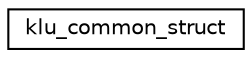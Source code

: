 digraph "Graphical Class Hierarchy"
{
 // INTERACTIVE_SVG=YES
  edge [fontname="Helvetica",fontsize="10",labelfontname="Helvetica",labelfontsize="10"];
  node [fontname="Helvetica",fontsize="10",shape=record];
  rankdir="LR";
  Node1 [label="klu_common_struct",height=0.2,width=0.4,color="black", fillcolor="white", style="filled",URL="$structklu__common__struct.html"];
}
